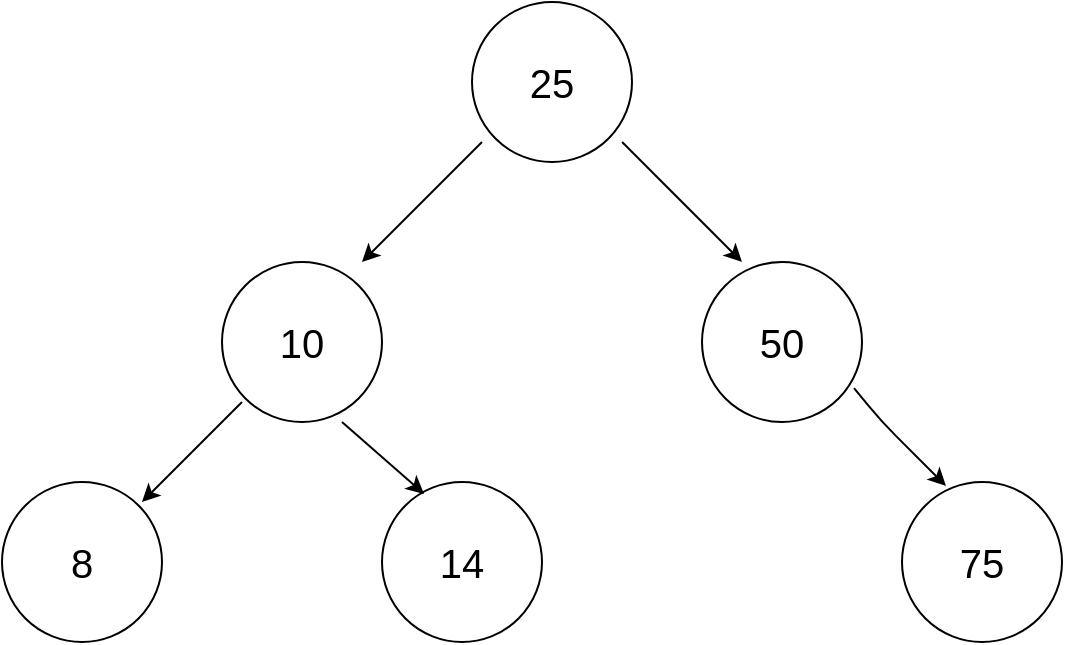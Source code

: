 <mxfile version="12.3.3" type="github" pages="1"><diagram id="3TZTkYMFSzXt_bxvyb0g" name="Page-1"><mxGraphModel dx="803" dy="489" grid="1" gridSize="10" guides="1" tooltips="1" connect="1" arrows="1" fold="1" page="1" pageScale="1" pageWidth="850" pageHeight="1100" math="0" shadow="0"><root><mxCell id="0"/><mxCell id="1" parent="0"/><mxCell id="ywdZ7oJoarhftzuKsZ_p-1" value="&lt;font style=&quot;font-size: 20px&quot;&gt;25&lt;/font&gt;" style="ellipse;whiteSpace=wrap;html=1;aspect=fixed;" vertex="1" parent="1"><mxGeometry x="345" y="130" width="80" height="80" as="geometry"/></mxCell><mxCell id="ywdZ7oJoarhftzuKsZ_p-2" value="" style="endArrow=classic;html=1;" edge="1" parent="1"><mxGeometry width="50" height="50" relative="1" as="geometry"><mxPoint x="350" y="200" as="sourcePoint"/><mxPoint x="290" y="260" as="targetPoint"/></mxGeometry></mxCell><mxCell id="ywdZ7oJoarhftzuKsZ_p-4" value="" style="endArrow=classic;html=1;exitX=0.938;exitY=0.875;exitDx=0;exitDy=0;exitPerimeter=0;" edge="1" parent="1" source="ywdZ7oJoarhftzuKsZ_p-1"><mxGeometry width="50" height="50" relative="1" as="geometry"><mxPoint x="420" y="210" as="sourcePoint"/><mxPoint x="480" y="260" as="targetPoint"/></mxGeometry></mxCell><mxCell id="ywdZ7oJoarhftzuKsZ_p-5" value="&lt;font style=&quot;font-size: 20px&quot;&gt;10&lt;/font&gt;" style="ellipse;whiteSpace=wrap;html=1;aspect=fixed;" vertex="1" parent="1"><mxGeometry x="220" y="260" width="80" height="80" as="geometry"/></mxCell><mxCell id="ywdZ7oJoarhftzuKsZ_p-6" value="&lt;font style=&quot;font-size: 20px&quot;&gt;50&lt;/font&gt;" style="ellipse;whiteSpace=wrap;html=1;aspect=fixed;" vertex="1" parent="1"><mxGeometry x="460" y="260" width="80" height="80" as="geometry"/></mxCell><mxCell id="ywdZ7oJoarhftzuKsZ_p-7" value="&lt;font style=&quot;font-size: 20px&quot;&gt;8&lt;/font&gt;" style="ellipse;whiteSpace=wrap;html=1;aspect=fixed;" vertex="1" parent="1"><mxGeometry x="110" y="370" width="80" height="80" as="geometry"/></mxCell><mxCell id="ywdZ7oJoarhftzuKsZ_p-8" value="" style="endArrow=classic;html=1;" edge="1" parent="1"><mxGeometry width="50" height="50" relative="1" as="geometry"><mxPoint x="230" y="330" as="sourcePoint"/><mxPoint x="180" y="380" as="targetPoint"/></mxGeometry></mxCell><mxCell id="ywdZ7oJoarhftzuKsZ_p-10" value="&lt;font style=&quot;font-size: 20px&quot;&gt;14&lt;/font&gt;" style="ellipse;whiteSpace=wrap;html=1;aspect=fixed;" vertex="1" parent="1"><mxGeometry x="300" y="370" width="80" height="80" as="geometry"/></mxCell><mxCell id="ywdZ7oJoarhftzuKsZ_p-11" value="" style="endArrow=classic;html=1;exitX=0.75;exitY=1;exitDx=0;exitDy=0;exitPerimeter=0;entryX=0.263;entryY=0.075;entryDx=0;entryDy=0;entryPerimeter=0;" edge="1" parent="1" source="ywdZ7oJoarhftzuKsZ_p-5" target="ywdZ7oJoarhftzuKsZ_p-10"><mxGeometry width="50" height="50" relative="1" as="geometry"><mxPoint x="310" y="350" as="sourcePoint"/><mxPoint x="260" y="400" as="targetPoint"/></mxGeometry></mxCell><mxCell id="ywdZ7oJoarhftzuKsZ_p-12" value="&lt;font style=&quot;font-size: 20px&quot;&gt;75&lt;/font&gt;" style="ellipse;whiteSpace=wrap;html=1;aspect=fixed;" vertex="1" parent="1"><mxGeometry x="560" y="370" width="80" height="80" as="geometry"/></mxCell><mxCell id="ywdZ7oJoarhftzuKsZ_p-13" value="" style="endArrow=classic;html=1;exitX=0.95;exitY=0.788;exitDx=0;exitDy=0;exitPerimeter=0;entryX=0.275;entryY=0.025;entryDx=0;entryDy=0;entryPerimeter=0;" edge="1" parent="1" source="ywdZ7oJoarhftzuKsZ_p-6" target="ywdZ7oJoarhftzuKsZ_p-12"><mxGeometry width="50" height="50" relative="1" as="geometry"><mxPoint x="550" y="340" as="sourcePoint"/><mxPoint x="609.96" y="400" as="targetPoint"/><Array as="points"><mxPoint x="550" y="340"/></Array></mxGeometry></mxCell></root></mxGraphModel></diagram></mxfile>